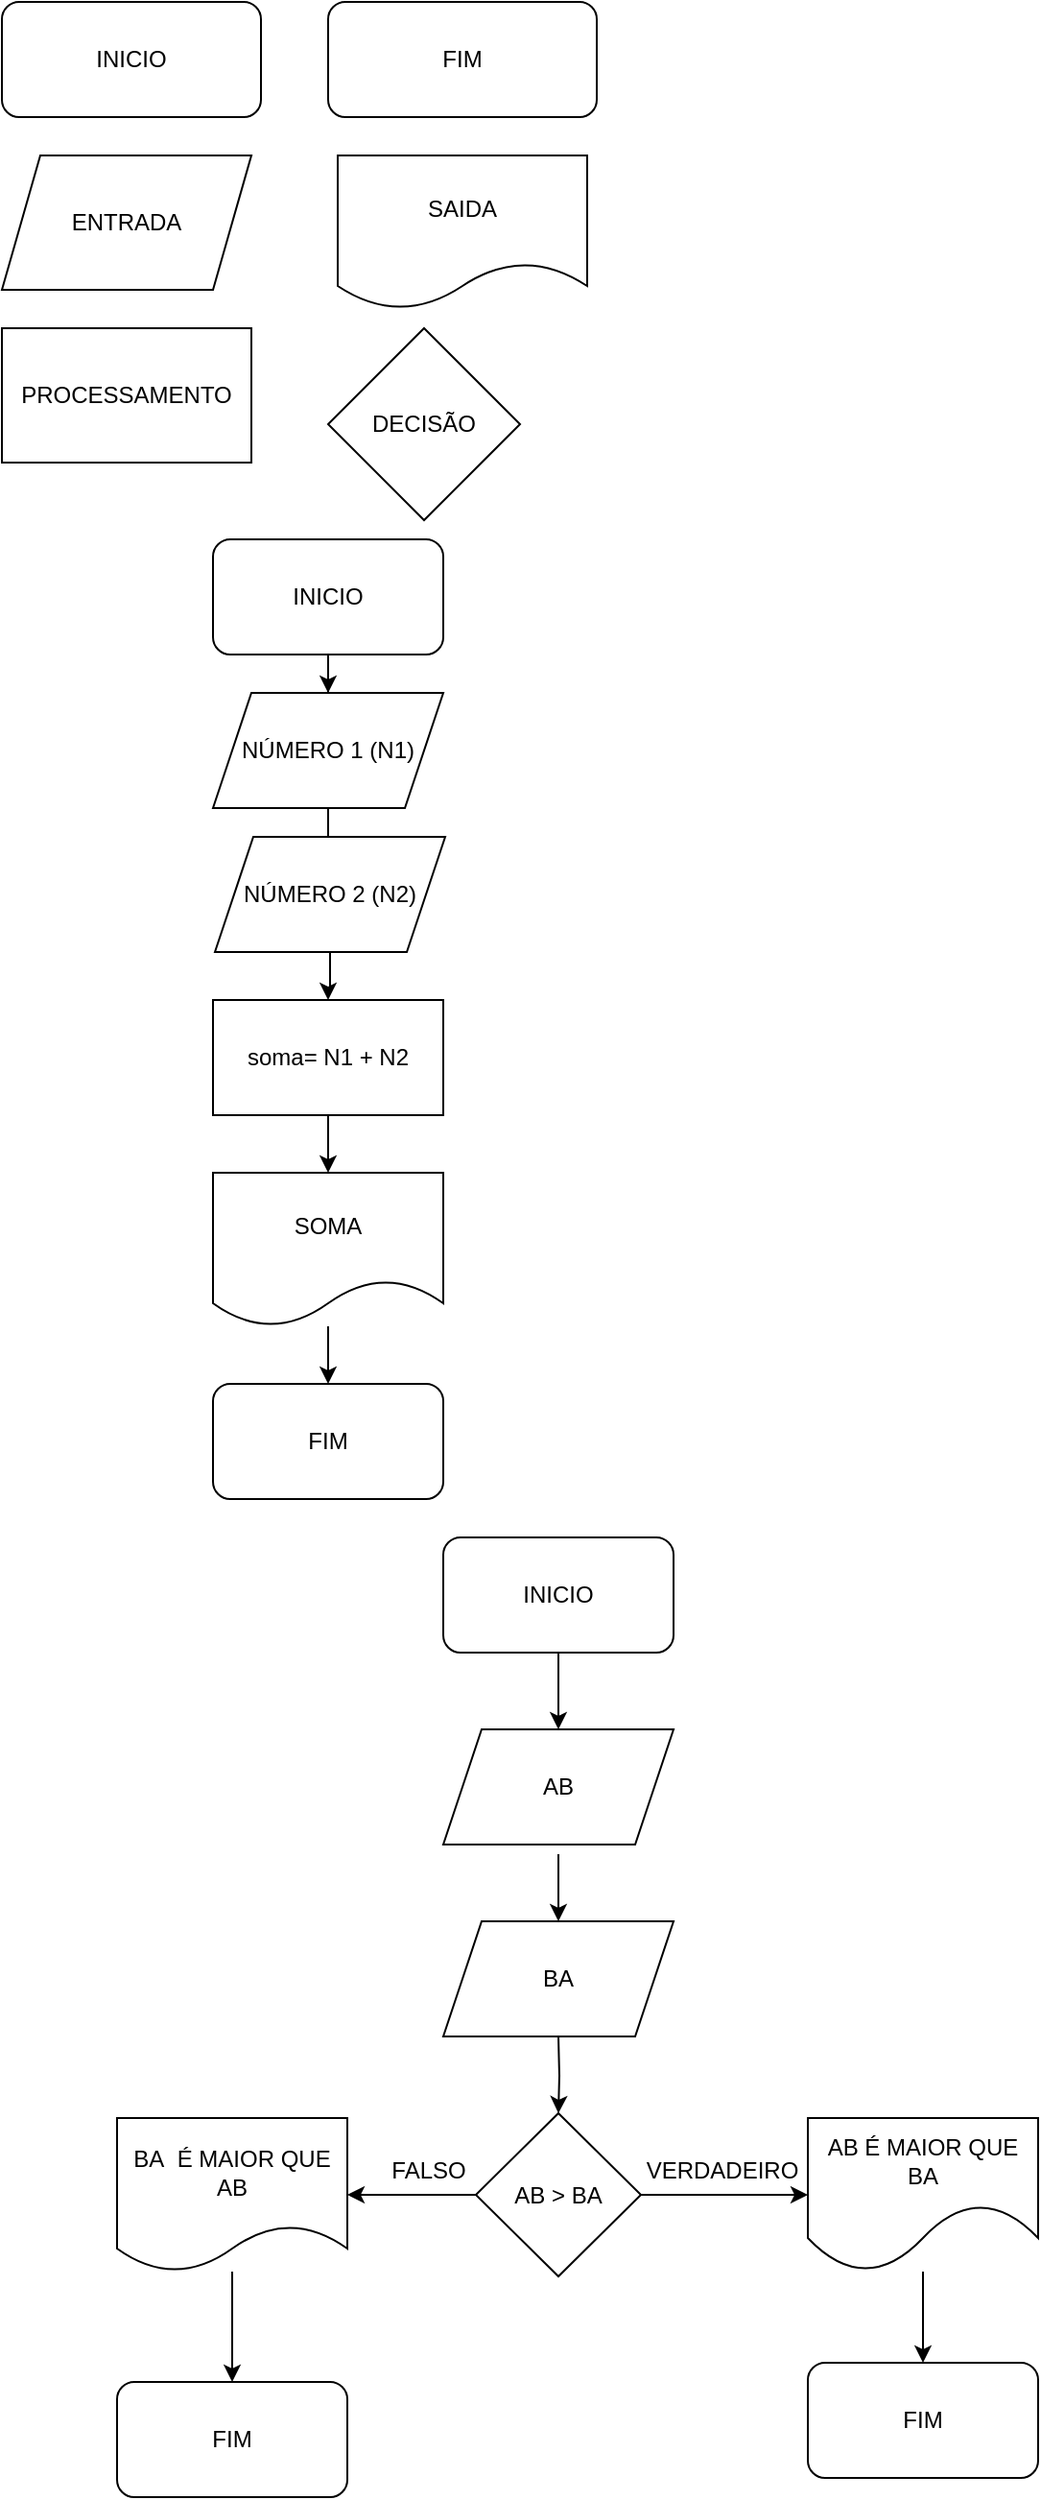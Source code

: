 <mxfile version="17.1.3" type="github">
  <diagram id="PdKnTSGdqNQ3zXOrYwQK" name="Page-1">
    <mxGraphModel dx="1259" dy="555" grid="1" gridSize="10" guides="1" tooltips="1" connect="1" arrows="1" fold="1" page="1" pageScale="1" pageWidth="827" pageHeight="1169" math="0" shadow="0">
      <root>
        <mxCell id="0" />
        <mxCell id="1" parent="0" />
        <mxCell id="39-omf7nKOeoBIZ9jdjY-2" value="FIM" style="rounded=1;whiteSpace=wrap;html=1;fontFamily=Helvetica;" parent="1" vertex="1">
          <mxGeometry x="200" width="140" height="60" as="geometry" />
        </mxCell>
        <mxCell id="39-omf7nKOeoBIZ9jdjY-3" value="ENTRADA" style="shape=parallelogram;perimeter=parallelogramPerimeter;whiteSpace=wrap;html=1;fixedSize=1;" parent="1" vertex="1">
          <mxGeometry x="30" y="80" width="130" height="70" as="geometry" />
        </mxCell>
        <mxCell id="ZMKusFBjTCY-aE4R6QCi-1" value="SAIDA" style="shape=document;whiteSpace=wrap;html=1;boundedLbl=1;" parent="1" vertex="1">
          <mxGeometry x="205" y="80" width="130" height="80" as="geometry" />
        </mxCell>
        <mxCell id="ZMKusFBjTCY-aE4R6QCi-2" value="PROCESSAMENTO" style="rounded=0;whiteSpace=wrap;html=1;" parent="1" vertex="1">
          <mxGeometry x="30" y="170" width="130" height="70" as="geometry" />
        </mxCell>
        <mxCell id="ZMKusFBjTCY-aE4R6QCi-3" value="DECISÃO" style="rhombus;whiteSpace=wrap;html=1;" parent="1" vertex="1">
          <mxGeometry x="200" y="170" width="100" height="100" as="geometry" />
        </mxCell>
        <mxCell id="ZMKusFBjTCY-aE4R6QCi-5" value="INICIO" style="rounded=1;whiteSpace=wrap;html=1;fontFamily=Helvetica;" parent="1" vertex="1">
          <mxGeometry x="30" width="135" height="60" as="geometry" />
        </mxCell>
        <mxCell id="ZMKusFBjTCY-aE4R6QCi-15" value="" style="edgeStyle=orthogonalEdgeStyle;rounded=0;orthogonalLoop=1;jettySize=auto;html=1;fontFamily=Helvetica;" parent="1" source="ZMKusFBjTCY-aE4R6QCi-6" target="ZMKusFBjTCY-aE4R6QCi-8" edge="1">
          <mxGeometry relative="1" as="geometry" />
        </mxCell>
        <mxCell id="ZMKusFBjTCY-aE4R6QCi-6" value="NÚMERO 1 (N1)" style="shape=parallelogram;perimeter=parallelogramPerimeter;whiteSpace=wrap;html=1;fixedSize=1;fontFamily=Helvetica;" parent="1" vertex="1">
          <mxGeometry x="140" y="360" width="120" height="60" as="geometry" />
        </mxCell>
        <mxCell id="ZMKusFBjTCY-aE4R6QCi-17" value="" style="edgeStyle=orthogonalEdgeStyle;rounded=0;orthogonalLoop=1;jettySize=auto;html=1;fontFamily=Helvetica;" parent="1" source="ZMKusFBjTCY-aE4R6QCi-7" target="ZMKusFBjTCY-aE4R6QCi-6" edge="1">
          <mxGeometry relative="1" as="geometry" />
        </mxCell>
        <mxCell id="ZMKusFBjTCY-aE4R6QCi-7" value="INICIO" style="rounded=1;whiteSpace=wrap;html=1;fontFamily=Helvetica;" parent="1" vertex="1">
          <mxGeometry x="140" y="280" width="120" height="60" as="geometry" />
        </mxCell>
        <mxCell id="ZMKusFBjTCY-aE4R6QCi-16" value="" style="edgeStyle=orthogonalEdgeStyle;rounded=0;orthogonalLoop=1;jettySize=auto;html=1;fontFamily=Helvetica;" parent="1" source="ZMKusFBjTCY-aE4R6QCi-8" target="ZMKusFBjTCY-aE4R6QCi-9" edge="1">
          <mxGeometry relative="1" as="geometry" />
        </mxCell>
        <mxCell id="ZMKusFBjTCY-aE4R6QCi-8" value="NÚMERO 2 (N2)" style="shape=parallelogram;perimeter=parallelogramPerimeter;whiteSpace=wrap;html=1;fixedSize=1;fontFamily=Helvetica;" parent="1" vertex="1">
          <mxGeometry x="141" y="435" width="120" height="60" as="geometry" />
        </mxCell>
        <mxCell id="ZMKusFBjTCY-aE4R6QCi-21" value="" style="edgeStyle=orthogonalEdgeStyle;rounded=0;orthogonalLoop=1;jettySize=auto;html=1;fontFamily=Helvetica;" parent="1" source="ZMKusFBjTCY-aE4R6QCi-9" target="ZMKusFBjTCY-aE4R6QCi-19" edge="1">
          <mxGeometry relative="1" as="geometry" />
        </mxCell>
        <mxCell id="ZMKusFBjTCY-aE4R6QCi-9" value="soma= N1 + N2" style="rounded=0;whiteSpace=wrap;html=1;fontFamily=Helvetica;" parent="1" vertex="1">
          <mxGeometry x="140" y="520" width="120" height="60" as="geometry" />
        </mxCell>
        <mxCell id="ZMKusFBjTCY-aE4R6QCi-22" value="" style="edgeStyle=orthogonalEdgeStyle;rounded=0;orthogonalLoop=1;jettySize=auto;html=1;fontFamily=Helvetica;" parent="1" source="ZMKusFBjTCY-aE4R6QCi-19" target="ZMKusFBjTCY-aE4R6QCi-20" edge="1">
          <mxGeometry relative="1" as="geometry" />
        </mxCell>
        <mxCell id="ZMKusFBjTCY-aE4R6QCi-19" value="SOMA" style="shape=document;whiteSpace=wrap;html=1;boundedLbl=1;fontFamily=Helvetica;" parent="1" vertex="1">
          <mxGeometry x="140" y="610" width="120" height="80" as="geometry" />
        </mxCell>
        <mxCell id="ZMKusFBjTCY-aE4R6QCi-20" value="FIM" style="rounded=1;whiteSpace=wrap;html=1;fontFamily=Helvetica;" parent="1" vertex="1">
          <mxGeometry x="140" y="720" width="120" height="60" as="geometry" />
        </mxCell>
        <mxCell id="2rsNCk9nNzeSc4U18k_4-42" value="" style="edgeStyle=orthogonalEdgeStyle;rounded=0;orthogonalLoop=1;jettySize=auto;html=1;fontFamily=Helvetica;" edge="1" parent="1" source="2rsNCk9nNzeSc4U18k_4-1" target="2rsNCk9nNzeSc4U18k_4-23">
          <mxGeometry relative="1" as="geometry" />
        </mxCell>
        <mxCell id="2rsNCk9nNzeSc4U18k_4-1" value="INICIO" style="rounded=1;whiteSpace=wrap;html=1;fontFamily=Helvetica;" vertex="1" parent="1">
          <mxGeometry x="260" y="800" width="120" height="60" as="geometry" />
        </mxCell>
        <mxCell id="2rsNCk9nNzeSc4U18k_4-7" value="" style="edgeStyle=orthogonalEdgeStyle;rounded=0;orthogonalLoop=1;jettySize=auto;html=1;fontFamily=Helvetica;" edge="1" parent="1">
          <mxGeometry relative="1" as="geometry">
            <mxPoint x="320" y="965" as="sourcePoint" />
            <mxPoint x="320" y="1000" as="targetPoint" />
          </mxGeometry>
        </mxCell>
        <mxCell id="2rsNCk9nNzeSc4U18k_4-11" value="" style="edgeStyle=orthogonalEdgeStyle;rounded=0;orthogonalLoop=1;jettySize=auto;html=1;fontFamily=Helvetica;" edge="1" parent="1">
          <mxGeometry relative="1" as="geometry">
            <mxPoint x="320" y="1060" as="sourcePoint" />
            <mxPoint x="320" y="1100" as="targetPoint" />
          </mxGeometry>
        </mxCell>
        <mxCell id="2rsNCk9nNzeSc4U18k_4-23" value="AB" style="shape=parallelogram;perimeter=parallelogramPerimeter;whiteSpace=wrap;html=1;fixedSize=1;fontFamily=Helvetica;" vertex="1" parent="1">
          <mxGeometry x="260" y="900" width="120" height="60" as="geometry" />
        </mxCell>
        <mxCell id="2rsNCk9nNzeSc4U18k_4-24" value="BA" style="shape=parallelogram;perimeter=parallelogramPerimeter;whiteSpace=wrap;html=1;fixedSize=1;fontFamily=Helvetica;" vertex="1" parent="1">
          <mxGeometry x="260" y="1000" width="120" height="60" as="geometry" />
        </mxCell>
        <mxCell id="2rsNCk9nNzeSc4U18k_4-27" value="" style="edgeStyle=orthogonalEdgeStyle;rounded=0;orthogonalLoop=1;jettySize=auto;html=1;fontFamily=Helvetica;" edge="1" parent="1" source="2rsNCk9nNzeSc4U18k_4-25" target="2rsNCk9nNzeSc4U18k_4-26">
          <mxGeometry relative="1" as="geometry" />
        </mxCell>
        <mxCell id="2rsNCk9nNzeSc4U18k_4-36" value="" style="edgeStyle=orthogonalEdgeStyle;rounded=0;orthogonalLoop=1;jettySize=auto;html=1;fontFamily=Helvetica;" edge="1" parent="1" source="2rsNCk9nNzeSc4U18k_4-25" target="2rsNCk9nNzeSc4U18k_4-37">
          <mxGeometry relative="1" as="geometry">
            <mxPoint x="197" y="1142.5" as="targetPoint" />
          </mxGeometry>
        </mxCell>
        <mxCell id="2rsNCk9nNzeSc4U18k_4-25" value="AB &amp;gt; BA" style="rhombus;whiteSpace=wrap;html=1;fontFamily=Helvetica;" vertex="1" parent="1">
          <mxGeometry x="277" y="1100" width="86" height="85" as="geometry" />
        </mxCell>
        <mxCell id="2rsNCk9nNzeSc4U18k_4-31" value="" style="edgeStyle=orthogonalEdgeStyle;rounded=0;orthogonalLoop=1;jettySize=auto;html=1;fontFamily=Helvetica;" edge="1" parent="1" source="2rsNCk9nNzeSc4U18k_4-26" target="2rsNCk9nNzeSc4U18k_4-30">
          <mxGeometry relative="1" as="geometry" />
        </mxCell>
        <mxCell id="2rsNCk9nNzeSc4U18k_4-26" value="AB É MAIOR QUE BA" style="shape=document;whiteSpace=wrap;html=1;boundedLbl=1;fontFamily=Helvetica;size=0.438;" vertex="1" parent="1">
          <mxGeometry x="450" y="1102.5" width="120" height="80" as="geometry" />
        </mxCell>
        <mxCell id="2rsNCk9nNzeSc4U18k_4-28" value="VERDADEIRO" style="text;html=1;align=center;verticalAlign=middle;resizable=0;points=[];autosize=1;strokeColor=none;fillColor=none;fontFamily=Helvetica;" vertex="1" parent="1">
          <mxGeometry x="360" y="1120" width="90" height="20" as="geometry" />
        </mxCell>
        <mxCell id="2rsNCk9nNzeSc4U18k_4-30" value="FIM" style="rounded=1;whiteSpace=wrap;html=1;" vertex="1" parent="1">
          <mxGeometry x="450" y="1230" width="120" height="60" as="geometry" />
        </mxCell>
        <mxCell id="2rsNCk9nNzeSc4U18k_4-40" value="" style="edgeStyle=orthogonalEdgeStyle;rounded=0;orthogonalLoop=1;jettySize=auto;html=1;fontFamily=Helvetica;" edge="1" parent="1" source="2rsNCk9nNzeSc4U18k_4-37" target="2rsNCk9nNzeSc4U18k_4-39">
          <mxGeometry relative="1" as="geometry" />
        </mxCell>
        <mxCell id="2rsNCk9nNzeSc4U18k_4-37" value="BA&amp;nbsp; É MAIOR QUE AB" style="shape=document;whiteSpace=wrap;html=1;boundedLbl=1;fontFamily=Helvetica;" vertex="1" parent="1">
          <mxGeometry x="90" y="1102.5" width="120" height="80" as="geometry" />
        </mxCell>
        <mxCell id="2rsNCk9nNzeSc4U18k_4-38" value="FALSO" style="text;html=1;align=center;verticalAlign=middle;resizable=0;points=[];autosize=1;strokeColor=none;fillColor=none;fontFamily=Helvetica;" vertex="1" parent="1">
          <mxGeometry x="227" y="1120" width="50" height="20" as="geometry" />
        </mxCell>
        <mxCell id="2rsNCk9nNzeSc4U18k_4-39" value="FIM" style="rounded=1;whiteSpace=wrap;html=1;" vertex="1" parent="1">
          <mxGeometry x="90" y="1240" width="120" height="60" as="geometry" />
        </mxCell>
      </root>
    </mxGraphModel>
  </diagram>
</mxfile>
